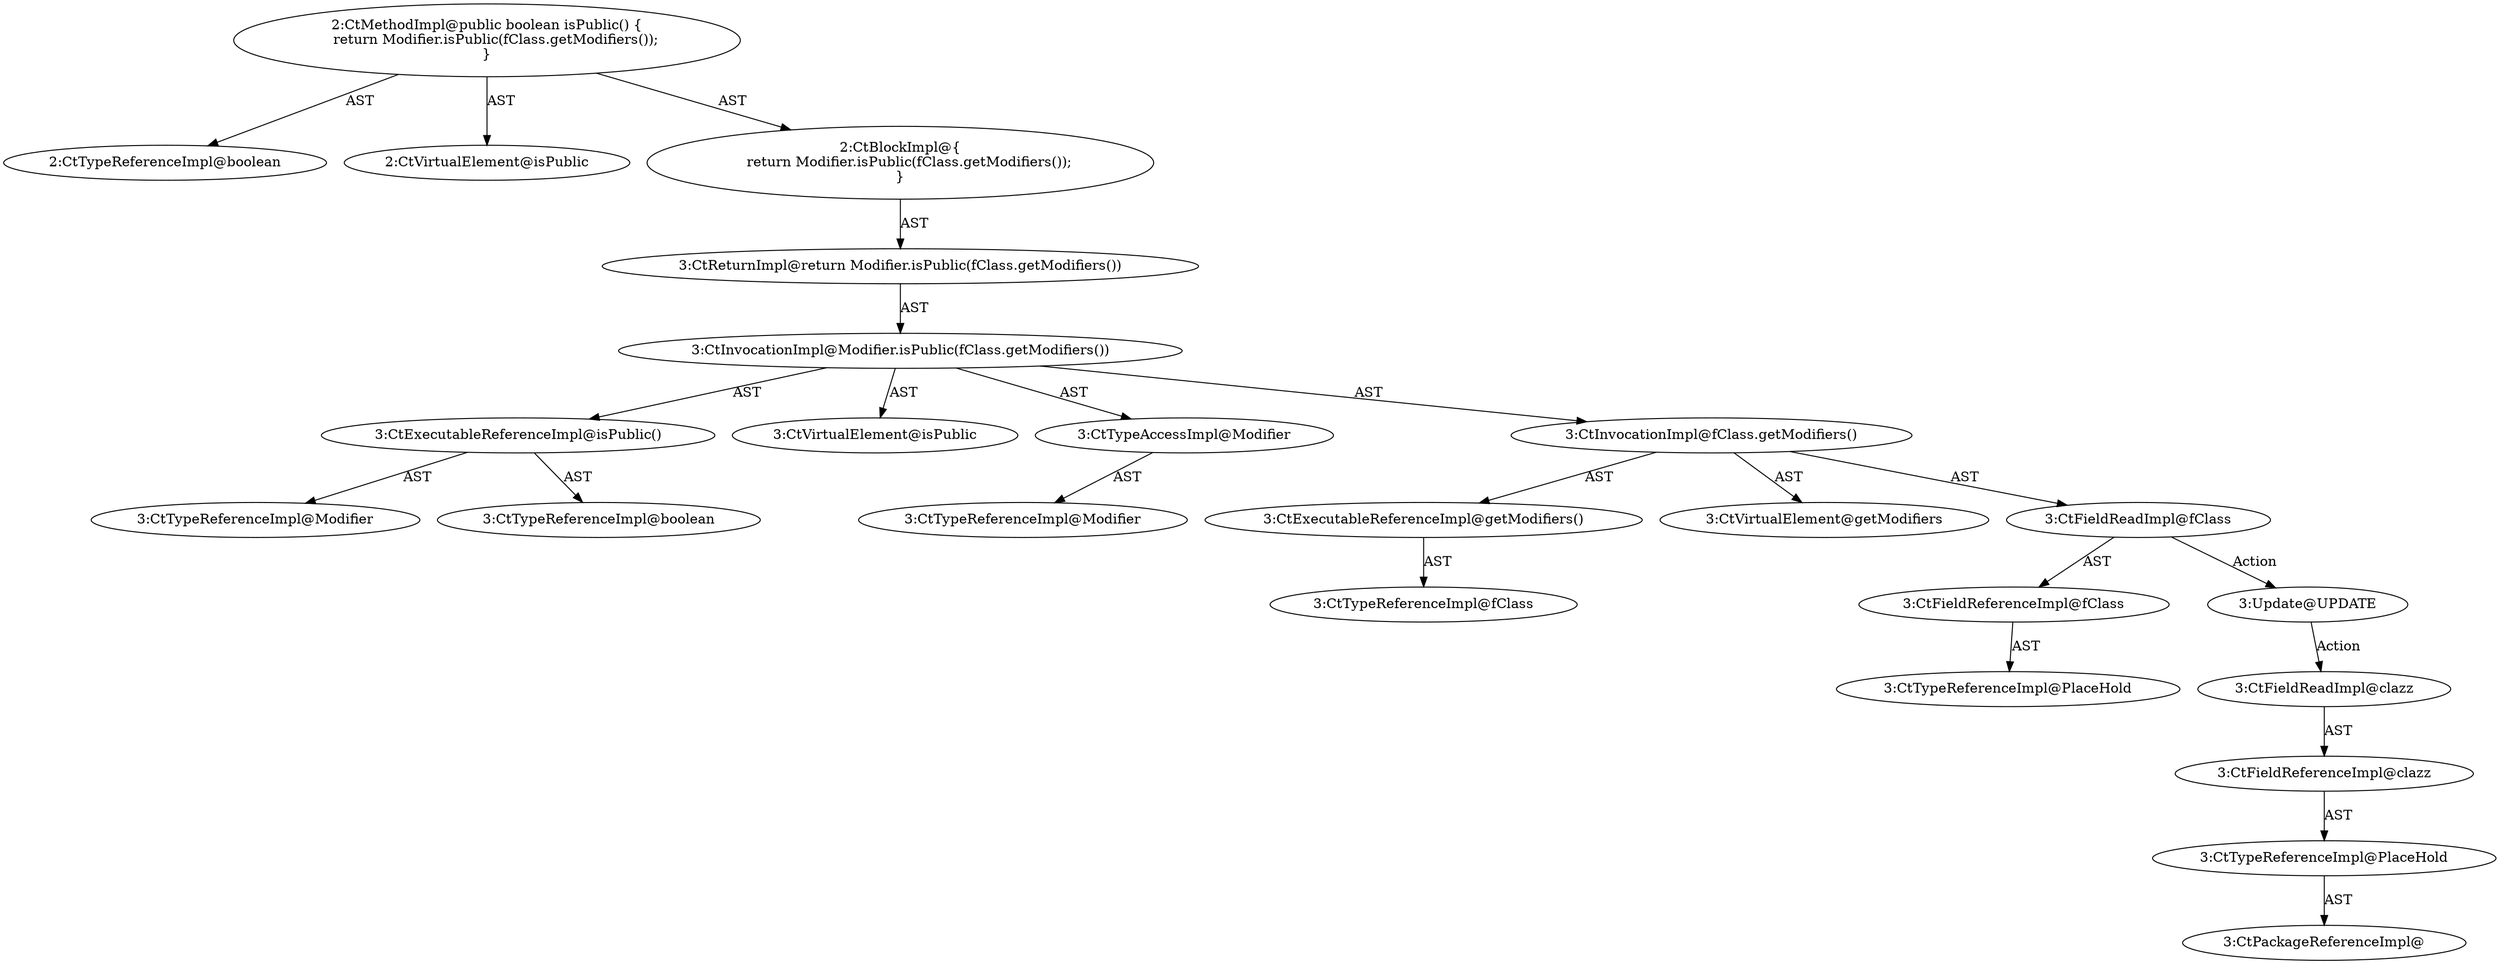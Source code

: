 digraph "isPublic#?" {
0 [label="2:CtTypeReferenceImpl@boolean" shape=ellipse]
1 [label="2:CtVirtualElement@isPublic" shape=ellipse]
2 [label="3:CtExecutableReferenceImpl@isPublic()" shape=ellipse]
3 [label="3:CtTypeReferenceImpl@Modifier" shape=ellipse]
4 [label="3:CtTypeReferenceImpl@boolean" shape=ellipse]
5 [label="3:CtVirtualElement@isPublic" shape=ellipse]
6 [label="3:CtTypeAccessImpl@Modifier" shape=ellipse]
7 [label="3:CtTypeReferenceImpl@Modifier" shape=ellipse]
8 [label="3:CtExecutableReferenceImpl@getModifiers()" shape=ellipse]
9 [label="3:CtTypeReferenceImpl@fClass" shape=ellipse]
10 [label="3:CtVirtualElement@getModifiers" shape=ellipse]
11 [label="3:CtFieldReferenceImpl@fClass" shape=ellipse]
12 [label="3:CtTypeReferenceImpl@PlaceHold" shape=ellipse]
13 [label="3:CtFieldReadImpl@fClass" shape=ellipse]
14 [label="3:CtInvocationImpl@fClass.getModifiers()" shape=ellipse]
15 [label="3:CtInvocationImpl@Modifier.isPublic(fClass.getModifiers())" shape=ellipse]
16 [label="3:CtReturnImpl@return Modifier.isPublic(fClass.getModifiers())" shape=ellipse]
17 [label="2:CtBlockImpl@\{
    return Modifier.isPublic(fClass.getModifiers());
\}" shape=ellipse]
18 [label="2:CtMethodImpl@public boolean isPublic() \{
    return Modifier.isPublic(fClass.getModifiers());
\}" shape=ellipse]
19 [label="3:Update@UPDATE" shape=ellipse]
20 [label="3:CtPackageReferenceImpl@" shape=ellipse]
21 [label="3:CtTypeReferenceImpl@PlaceHold" shape=ellipse]
22 [label="3:CtFieldReferenceImpl@clazz" shape=ellipse]
23 [label="3:CtFieldReadImpl@clazz" shape=ellipse]
2 -> 3 [label="AST"];
2 -> 4 [label="AST"];
6 -> 7 [label="AST"];
8 -> 9 [label="AST"];
11 -> 12 [label="AST"];
13 -> 11 [label="AST"];
13 -> 19 [label="Action"];
14 -> 10 [label="AST"];
14 -> 13 [label="AST"];
14 -> 8 [label="AST"];
15 -> 5 [label="AST"];
15 -> 6 [label="AST"];
15 -> 2 [label="AST"];
15 -> 14 [label="AST"];
16 -> 15 [label="AST"];
17 -> 16 [label="AST"];
18 -> 1 [label="AST"];
18 -> 0 [label="AST"];
18 -> 17 [label="AST"];
19 -> 23 [label="Action"];
21 -> 20 [label="AST"];
22 -> 21 [label="AST"];
23 -> 22 [label="AST"];
}